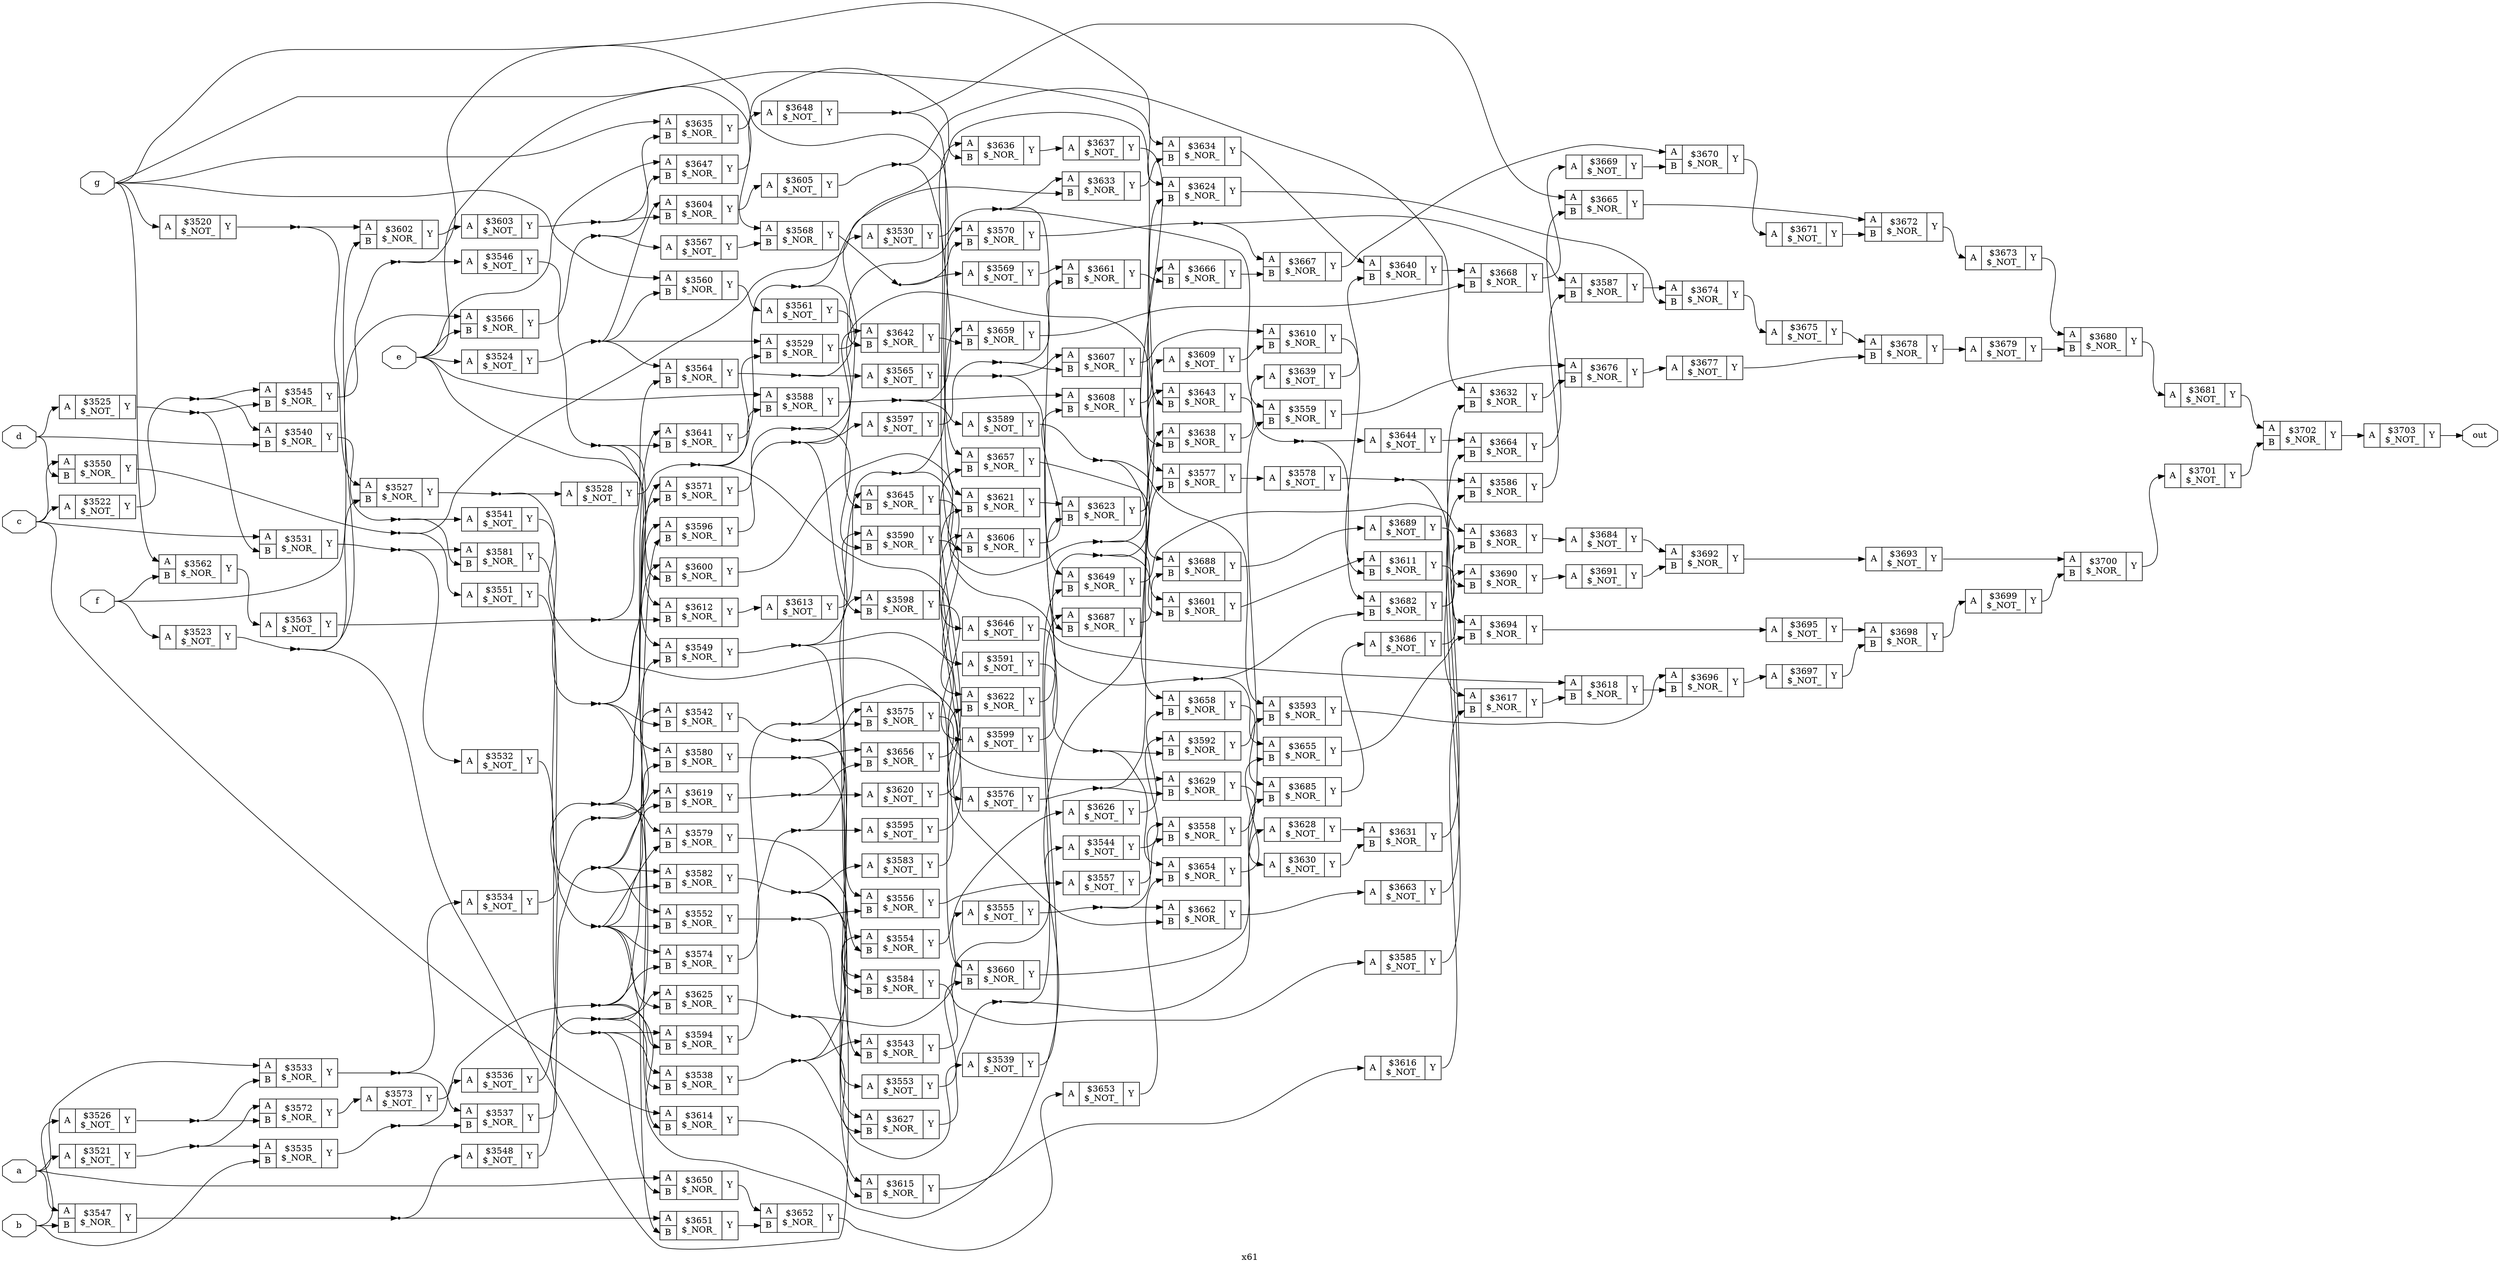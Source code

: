 digraph "x61" {
label="x61";
rankdir="LR";
remincross=true;
n184 [ shape=octagon, label="a", color="black", fontcolor="black" ];
n185 [ shape=octagon, label="b", color="black", fontcolor="black" ];
n186 [ shape=octagon, label="c", color="black", fontcolor="black" ];
n187 [ shape=octagon, label="d", color="black", fontcolor="black" ];
n188 [ shape=octagon, label="e", color="black", fontcolor="black" ];
n189 [ shape=octagon, label="f", color="black", fontcolor="black" ];
n190 [ shape=octagon, label="g", color="black", fontcolor="black" ];
n191 [ shape=octagon, label="out", color="black", fontcolor="black" ];
c194 [ shape=record, label="{{<p192> A}|$3520\n$_NOT_|{<p193> Y}}" ];
c195 [ shape=record, label="{{<p192> A}|$3521\n$_NOT_|{<p193> Y}}" ];
c196 [ shape=record, label="{{<p192> A}|$3522\n$_NOT_|{<p193> Y}}" ];
c197 [ shape=record, label="{{<p192> A}|$3523\n$_NOT_|{<p193> Y}}" ];
c198 [ shape=record, label="{{<p192> A}|$3524\n$_NOT_|{<p193> Y}}" ];
c199 [ shape=record, label="{{<p192> A}|$3525\n$_NOT_|{<p193> Y}}" ];
c200 [ shape=record, label="{{<p192> A}|$3526\n$_NOT_|{<p193> Y}}" ];
c202 [ shape=record, label="{{<p192> A|<p201> B}|$3527\n$_NOR_|{<p193> Y}}" ];
c203 [ shape=record, label="{{<p192> A}|$3528\n$_NOT_|{<p193> Y}}" ];
c204 [ shape=record, label="{{<p192> A|<p201> B}|$3529\n$_NOR_|{<p193> Y}}" ];
c205 [ shape=record, label="{{<p192> A}|$3530\n$_NOT_|{<p193> Y}}" ];
c206 [ shape=record, label="{{<p192> A|<p201> B}|$3531\n$_NOR_|{<p193> Y}}" ];
c207 [ shape=record, label="{{<p192> A}|$3532\n$_NOT_|{<p193> Y}}" ];
c208 [ shape=record, label="{{<p192> A|<p201> B}|$3533\n$_NOR_|{<p193> Y}}" ];
c209 [ shape=record, label="{{<p192> A}|$3534\n$_NOT_|{<p193> Y}}" ];
c210 [ shape=record, label="{{<p192> A|<p201> B}|$3535\n$_NOR_|{<p193> Y}}" ];
c211 [ shape=record, label="{{<p192> A}|$3536\n$_NOT_|{<p193> Y}}" ];
c212 [ shape=record, label="{{<p192> A|<p201> B}|$3537\n$_NOR_|{<p193> Y}}" ];
c213 [ shape=record, label="{{<p192> A|<p201> B}|$3538\n$_NOR_|{<p193> Y}}" ];
c214 [ shape=record, label="{{<p192> A}|$3539\n$_NOT_|{<p193> Y}}" ];
c215 [ shape=record, label="{{<p192> A|<p201> B}|$3540\n$_NOR_|{<p193> Y}}" ];
c216 [ shape=record, label="{{<p192> A}|$3541\n$_NOT_|{<p193> Y}}" ];
c217 [ shape=record, label="{{<p192> A|<p201> B}|$3542\n$_NOR_|{<p193> Y}}" ];
c218 [ shape=record, label="{{<p192> A|<p201> B}|$3543\n$_NOR_|{<p193> Y}}" ];
c219 [ shape=record, label="{{<p192> A}|$3544\n$_NOT_|{<p193> Y}}" ];
c220 [ shape=record, label="{{<p192> A|<p201> B}|$3545\n$_NOR_|{<p193> Y}}" ];
c221 [ shape=record, label="{{<p192> A}|$3546\n$_NOT_|{<p193> Y}}" ];
c222 [ shape=record, label="{{<p192> A|<p201> B}|$3547\n$_NOR_|{<p193> Y}}" ];
c223 [ shape=record, label="{{<p192> A}|$3548\n$_NOT_|{<p193> Y}}" ];
c224 [ shape=record, label="{{<p192> A|<p201> B}|$3549\n$_NOR_|{<p193> Y}}" ];
c225 [ shape=record, label="{{<p192> A|<p201> B}|$3550\n$_NOR_|{<p193> Y}}" ];
c226 [ shape=record, label="{{<p192> A}|$3551\n$_NOT_|{<p193> Y}}" ];
c227 [ shape=record, label="{{<p192> A|<p201> B}|$3552\n$_NOR_|{<p193> Y}}" ];
c228 [ shape=record, label="{{<p192> A}|$3553\n$_NOT_|{<p193> Y}}" ];
c229 [ shape=record, label="{{<p192> A|<p201> B}|$3554\n$_NOR_|{<p193> Y}}" ];
c230 [ shape=record, label="{{<p192> A}|$3555\n$_NOT_|{<p193> Y}}" ];
c231 [ shape=record, label="{{<p192> A|<p201> B}|$3556\n$_NOR_|{<p193> Y}}" ];
c232 [ shape=record, label="{{<p192> A}|$3557\n$_NOT_|{<p193> Y}}" ];
c233 [ shape=record, label="{{<p192> A|<p201> B}|$3558\n$_NOR_|{<p193> Y}}" ];
c234 [ shape=record, label="{{<p192> A|<p201> B}|$3559\n$_NOR_|{<p193> Y}}" ];
c235 [ shape=record, label="{{<p192> A|<p201> B}|$3560\n$_NOR_|{<p193> Y}}" ];
c236 [ shape=record, label="{{<p192> A}|$3561\n$_NOT_|{<p193> Y}}" ];
c237 [ shape=record, label="{{<p192> A|<p201> B}|$3562\n$_NOR_|{<p193> Y}}" ];
c238 [ shape=record, label="{{<p192> A}|$3563\n$_NOT_|{<p193> Y}}" ];
c239 [ shape=record, label="{{<p192> A|<p201> B}|$3564\n$_NOR_|{<p193> Y}}" ];
c240 [ shape=record, label="{{<p192> A}|$3565\n$_NOT_|{<p193> Y}}" ];
c241 [ shape=record, label="{{<p192> A|<p201> B}|$3566\n$_NOR_|{<p193> Y}}" ];
c242 [ shape=record, label="{{<p192> A}|$3567\n$_NOT_|{<p193> Y}}" ];
c243 [ shape=record, label="{{<p192> A|<p201> B}|$3568\n$_NOR_|{<p193> Y}}" ];
c244 [ shape=record, label="{{<p192> A}|$3569\n$_NOT_|{<p193> Y}}" ];
c245 [ shape=record, label="{{<p192> A|<p201> B}|$3570\n$_NOR_|{<p193> Y}}" ];
c246 [ shape=record, label="{{<p192> A|<p201> B}|$3571\n$_NOR_|{<p193> Y}}" ];
c247 [ shape=record, label="{{<p192> A|<p201> B}|$3572\n$_NOR_|{<p193> Y}}" ];
c248 [ shape=record, label="{{<p192> A}|$3573\n$_NOT_|{<p193> Y}}" ];
c249 [ shape=record, label="{{<p192> A|<p201> B}|$3574\n$_NOR_|{<p193> Y}}" ];
c250 [ shape=record, label="{{<p192> A|<p201> B}|$3575\n$_NOR_|{<p193> Y}}" ];
c251 [ shape=record, label="{{<p192> A}|$3576\n$_NOT_|{<p193> Y}}" ];
c252 [ shape=record, label="{{<p192> A|<p201> B}|$3577\n$_NOR_|{<p193> Y}}" ];
c253 [ shape=record, label="{{<p192> A}|$3578\n$_NOT_|{<p193> Y}}" ];
c254 [ shape=record, label="{{<p192> A|<p201> B}|$3579\n$_NOR_|{<p193> Y}}" ];
c255 [ shape=record, label="{{<p192> A|<p201> B}|$3580\n$_NOR_|{<p193> Y}}" ];
c256 [ shape=record, label="{{<p192> A|<p201> B}|$3581\n$_NOR_|{<p193> Y}}" ];
c257 [ shape=record, label="{{<p192> A|<p201> B}|$3582\n$_NOR_|{<p193> Y}}" ];
c258 [ shape=record, label="{{<p192> A}|$3583\n$_NOT_|{<p193> Y}}" ];
c259 [ shape=record, label="{{<p192> A|<p201> B}|$3584\n$_NOR_|{<p193> Y}}" ];
c260 [ shape=record, label="{{<p192> A}|$3585\n$_NOT_|{<p193> Y}}" ];
c261 [ shape=record, label="{{<p192> A|<p201> B}|$3586\n$_NOR_|{<p193> Y}}" ];
c262 [ shape=record, label="{{<p192> A|<p201> B}|$3587\n$_NOR_|{<p193> Y}}" ];
c263 [ shape=record, label="{{<p192> A|<p201> B}|$3588\n$_NOR_|{<p193> Y}}" ];
c264 [ shape=record, label="{{<p192> A}|$3589\n$_NOT_|{<p193> Y}}" ];
c265 [ shape=record, label="{{<p192> A|<p201> B}|$3590\n$_NOR_|{<p193> Y}}" ];
c266 [ shape=record, label="{{<p192> A}|$3591\n$_NOT_|{<p193> Y}}" ];
c267 [ shape=record, label="{{<p192> A|<p201> B}|$3592\n$_NOR_|{<p193> Y}}" ];
c268 [ shape=record, label="{{<p192> A|<p201> B}|$3593\n$_NOR_|{<p193> Y}}" ];
c269 [ shape=record, label="{{<p192> A|<p201> B}|$3594\n$_NOR_|{<p193> Y}}" ];
c270 [ shape=record, label="{{<p192> A}|$3595\n$_NOT_|{<p193> Y}}" ];
c271 [ shape=record, label="{{<p192> A|<p201> B}|$3596\n$_NOR_|{<p193> Y}}" ];
c272 [ shape=record, label="{{<p192> A}|$3597\n$_NOT_|{<p193> Y}}" ];
c273 [ shape=record, label="{{<p192> A|<p201> B}|$3598\n$_NOR_|{<p193> Y}}" ];
c274 [ shape=record, label="{{<p192> A}|$3599\n$_NOT_|{<p193> Y}}" ];
c275 [ shape=record, label="{{<p192> A|<p201> B}|$3600\n$_NOR_|{<p193> Y}}" ];
c276 [ shape=record, label="{{<p192> A|<p201> B}|$3601\n$_NOR_|{<p193> Y}}" ];
c277 [ shape=record, label="{{<p192> A|<p201> B}|$3602\n$_NOR_|{<p193> Y}}" ];
c278 [ shape=record, label="{{<p192> A}|$3603\n$_NOT_|{<p193> Y}}" ];
c279 [ shape=record, label="{{<p192> A|<p201> B}|$3604\n$_NOR_|{<p193> Y}}" ];
c280 [ shape=record, label="{{<p192> A}|$3605\n$_NOT_|{<p193> Y}}" ];
c281 [ shape=record, label="{{<p192> A|<p201> B}|$3606\n$_NOR_|{<p193> Y}}" ];
c282 [ shape=record, label="{{<p192> A|<p201> B}|$3607\n$_NOR_|{<p193> Y}}" ];
c283 [ shape=record, label="{{<p192> A|<p201> B}|$3608\n$_NOR_|{<p193> Y}}" ];
c284 [ shape=record, label="{{<p192> A}|$3609\n$_NOT_|{<p193> Y}}" ];
c285 [ shape=record, label="{{<p192> A|<p201> B}|$3610\n$_NOR_|{<p193> Y}}" ];
c286 [ shape=record, label="{{<p192> A|<p201> B}|$3611\n$_NOR_|{<p193> Y}}" ];
c287 [ shape=record, label="{{<p192> A|<p201> B}|$3612\n$_NOR_|{<p193> Y}}" ];
c288 [ shape=record, label="{{<p192> A}|$3613\n$_NOT_|{<p193> Y}}" ];
c289 [ shape=record, label="{{<p192> A|<p201> B}|$3614\n$_NOR_|{<p193> Y}}" ];
c290 [ shape=record, label="{{<p192> A|<p201> B}|$3615\n$_NOR_|{<p193> Y}}" ];
c291 [ shape=record, label="{{<p192> A}|$3616\n$_NOT_|{<p193> Y}}" ];
c292 [ shape=record, label="{{<p192> A|<p201> B}|$3617\n$_NOR_|{<p193> Y}}" ];
c293 [ shape=record, label="{{<p192> A|<p201> B}|$3618\n$_NOR_|{<p193> Y}}" ];
c294 [ shape=record, label="{{<p192> A|<p201> B}|$3619\n$_NOR_|{<p193> Y}}" ];
c295 [ shape=record, label="{{<p192> A}|$3620\n$_NOT_|{<p193> Y}}" ];
c296 [ shape=record, label="{{<p192> A|<p201> B}|$3621\n$_NOR_|{<p193> Y}}" ];
c297 [ shape=record, label="{{<p192> A|<p201> B}|$3622\n$_NOR_|{<p193> Y}}" ];
c298 [ shape=record, label="{{<p192> A|<p201> B}|$3623\n$_NOR_|{<p193> Y}}" ];
c299 [ shape=record, label="{{<p192> A|<p201> B}|$3624\n$_NOR_|{<p193> Y}}" ];
c300 [ shape=record, label="{{<p192> A|<p201> B}|$3625\n$_NOR_|{<p193> Y}}" ];
c301 [ shape=record, label="{{<p192> A}|$3626\n$_NOT_|{<p193> Y}}" ];
c302 [ shape=record, label="{{<p192> A|<p201> B}|$3627\n$_NOR_|{<p193> Y}}" ];
c303 [ shape=record, label="{{<p192> A}|$3628\n$_NOT_|{<p193> Y}}" ];
c304 [ shape=record, label="{{<p192> A|<p201> B}|$3629\n$_NOR_|{<p193> Y}}" ];
c305 [ shape=record, label="{{<p192> A}|$3630\n$_NOT_|{<p193> Y}}" ];
c306 [ shape=record, label="{{<p192> A|<p201> B}|$3631\n$_NOR_|{<p193> Y}}" ];
c307 [ shape=record, label="{{<p192> A|<p201> B}|$3632\n$_NOR_|{<p193> Y}}" ];
c308 [ shape=record, label="{{<p192> A|<p201> B}|$3633\n$_NOR_|{<p193> Y}}" ];
c309 [ shape=record, label="{{<p192> A|<p201> B}|$3634\n$_NOR_|{<p193> Y}}" ];
c310 [ shape=record, label="{{<p192> A|<p201> B}|$3635\n$_NOR_|{<p193> Y}}" ];
c311 [ shape=record, label="{{<p192> A|<p201> B}|$3636\n$_NOR_|{<p193> Y}}" ];
c312 [ shape=record, label="{{<p192> A}|$3637\n$_NOT_|{<p193> Y}}" ];
c313 [ shape=record, label="{{<p192> A|<p201> B}|$3638\n$_NOR_|{<p193> Y}}" ];
c314 [ shape=record, label="{{<p192> A}|$3639\n$_NOT_|{<p193> Y}}" ];
c315 [ shape=record, label="{{<p192> A|<p201> B}|$3640\n$_NOR_|{<p193> Y}}" ];
c316 [ shape=record, label="{{<p192> A|<p201> B}|$3641\n$_NOR_|{<p193> Y}}" ];
c317 [ shape=record, label="{{<p192> A|<p201> B}|$3642\n$_NOR_|{<p193> Y}}" ];
c318 [ shape=record, label="{{<p192> A|<p201> B}|$3643\n$_NOR_|{<p193> Y}}" ];
c319 [ shape=record, label="{{<p192> A}|$3644\n$_NOT_|{<p193> Y}}" ];
c320 [ shape=record, label="{{<p192> A|<p201> B}|$3645\n$_NOR_|{<p193> Y}}" ];
c321 [ shape=record, label="{{<p192> A}|$3646\n$_NOT_|{<p193> Y}}" ];
c322 [ shape=record, label="{{<p192> A|<p201> B}|$3647\n$_NOR_|{<p193> Y}}" ];
c323 [ shape=record, label="{{<p192> A}|$3648\n$_NOT_|{<p193> Y}}" ];
c324 [ shape=record, label="{{<p192> A|<p201> B}|$3649\n$_NOR_|{<p193> Y}}" ];
c325 [ shape=record, label="{{<p192> A|<p201> B}|$3650\n$_NOR_|{<p193> Y}}" ];
c326 [ shape=record, label="{{<p192> A|<p201> B}|$3651\n$_NOR_|{<p193> Y}}" ];
c327 [ shape=record, label="{{<p192> A|<p201> B}|$3652\n$_NOR_|{<p193> Y}}" ];
c328 [ shape=record, label="{{<p192> A}|$3653\n$_NOT_|{<p193> Y}}" ];
c329 [ shape=record, label="{{<p192> A|<p201> B}|$3654\n$_NOR_|{<p193> Y}}" ];
c330 [ shape=record, label="{{<p192> A|<p201> B}|$3655\n$_NOR_|{<p193> Y}}" ];
c331 [ shape=record, label="{{<p192> A|<p201> B}|$3656\n$_NOR_|{<p193> Y}}" ];
c332 [ shape=record, label="{{<p192> A|<p201> B}|$3657\n$_NOR_|{<p193> Y}}" ];
c333 [ shape=record, label="{{<p192> A|<p201> B}|$3658\n$_NOR_|{<p193> Y}}" ];
c334 [ shape=record, label="{{<p192> A|<p201> B}|$3659\n$_NOR_|{<p193> Y}}" ];
c335 [ shape=record, label="{{<p192> A|<p201> B}|$3660\n$_NOR_|{<p193> Y}}" ];
c336 [ shape=record, label="{{<p192> A|<p201> B}|$3661\n$_NOR_|{<p193> Y}}" ];
c337 [ shape=record, label="{{<p192> A|<p201> B}|$3662\n$_NOR_|{<p193> Y}}" ];
c338 [ shape=record, label="{{<p192> A}|$3663\n$_NOT_|{<p193> Y}}" ];
c339 [ shape=record, label="{{<p192> A|<p201> B}|$3664\n$_NOR_|{<p193> Y}}" ];
c340 [ shape=record, label="{{<p192> A|<p201> B}|$3665\n$_NOR_|{<p193> Y}}" ];
c341 [ shape=record, label="{{<p192> A|<p201> B}|$3666\n$_NOR_|{<p193> Y}}" ];
c342 [ shape=record, label="{{<p192> A|<p201> B}|$3667\n$_NOR_|{<p193> Y}}" ];
c343 [ shape=record, label="{{<p192> A|<p201> B}|$3668\n$_NOR_|{<p193> Y}}" ];
c344 [ shape=record, label="{{<p192> A}|$3669\n$_NOT_|{<p193> Y}}" ];
c345 [ shape=record, label="{{<p192> A|<p201> B}|$3670\n$_NOR_|{<p193> Y}}" ];
c346 [ shape=record, label="{{<p192> A}|$3671\n$_NOT_|{<p193> Y}}" ];
c347 [ shape=record, label="{{<p192> A|<p201> B}|$3672\n$_NOR_|{<p193> Y}}" ];
c348 [ shape=record, label="{{<p192> A}|$3673\n$_NOT_|{<p193> Y}}" ];
c349 [ shape=record, label="{{<p192> A|<p201> B}|$3674\n$_NOR_|{<p193> Y}}" ];
c350 [ shape=record, label="{{<p192> A}|$3675\n$_NOT_|{<p193> Y}}" ];
c351 [ shape=record, label="{{<p192> A|<p201> B}|$3676\n$_NOR_|{<p193> Y}}" ];
c352 [ shape=record, label="{{<p192> A}|$3677\n$_NOT_|{<p193> Y}}" ];
c353 [ shape=record, label="{{<p192> A|<p201> B}|$3678\n$_NOR_|{<p193> Y}}" ];
c354 [ shape=record, label="{{<p192> A}|$3679\n$_NOT_|{<p193> Y}}" ];
c355 [ shape=record, label="{{<p192> A|<p201> B}|$3680\n$_NOR_|{<p193> Y}}" ];
c356 [ shape=record, label="{{<p192> A}|$3681\n$_NOT_|{<p193> Y}}" ];
c357 [ shape=record, label="{{<p192> A|<p201> B}|$3682\n$_NOR_|{<p193> Y}}" ];
c358 [ shape=record, label="{{<p192> A|<p201> B}|$3683\n$_NOR_|{<p193> Y}}" ];
c359 [ shape=record, label="{{<p192> A}|$3684\n$_NOT_|{<p193> Y}}" ];
c360 [ shape=record, label="{{<p192> A|<p201> B}|$3685\n$_NOR_|{<p193> Y}}" ];
c361 [ shape=record, label="{{<p192> A}|$3686\n$_NOT_|{<p193> Y}}" ];
c362 [ shape=record, label="{{<p192> A|<p201> B}|$3687\n$_NOR_|{<p193> Y}}" ];
c363 [ shape=record, label="{{<p192> A|<p201> B}|$3688\n$_NOR_|{<p193> Y}}" ];
c364 [ shape=record, label="{{<p192> A}|$3689\n$_NOT_|{<p193> Y}}" ];
c365 [ shape=record, label="{{<p192> A|<p201> B}|$3690\n$_NOR_|{<p193> Y}}" ];
c366 [ shape=record, label="{{<p192> A}|$3691\n$_NOT_|{<p193> Y}}" ];
c367 [ shape=record, label="{{<p192> A|<p201> B}|$3692\n$_NOR_|{<p193> Y}}" ];
c368 [ shape=record, label="{{<p192> A}|$3693\n$_NOT_|{<p193> Y}}" ];
c369 [ shape=record, label="{{<p192> A|<p201> B}|$3694\n$_NOR_|{<p193> Y}}" ];
c370 [ shape=record, label="{{<p192> A}|$3695\n$_NOT_|{<p193> Y}}" ];
c371 [ shape=record, label="{{<p192> A|<p201> B}|$3696\n$_NOR_|{<p193> Y}}" ];
c372 [ shape=record, label="{{<p192> A}|$3697\n$_NOT_|{<p193> Y}}" ];
c373 [ shape=record, label="{{<p192> A|<p201> B}|$3698\n$_NOR_|{<p193> Y}}" ];
c374 [ shape=record, label="{{<p192> A}|$3699\n$_NOT_|{<p193> Y}}" ];
c375 [ shape=record, label="{{<p192> A|<p201> B}|$3700\n$_NOR_|{<p193> Y}}" ];
c376 [ shape=record, label="{{<p192> A}|$3701\n$_NOT_|{<p193> Y}}" ];
c377 [ shape=record, label="{{<p192> A|<p201> B}|$3702\n$_NOR_|{<p193> Y}}" ];
c378 [ shape=record, label="{{<p192> A}|$3703\n$_NOT_|{<p193> Y}}" ];
c286:p193:e -> c369:p192:w [color="black", label=""];
c295:p193:e -> c296:p201:w [color="black", label=""];
c376:p193:e -> c377:p201:w [color="black", label=""];
c377:p193:e -> c378:p192:w [color="black", label=""];
n102 [ shape=point ];
c205:p193:e -> n102:w [color="black", label=""];
n102:e -> c234:p192:w [color="black", label=""];
n102:e -> c308:p192:w [color="black", label=""];
n102:e -> c324:p192:w [color="black", label=""];
n103 [ shape=point ];
c206:p193:e -> n103:w [color="black", label=""];
n103:e -> c207:p192:w [color="black", label=""];
n103:e -> c256:p192:w [color="black", label=""];
n104 [ shape=point ];
c207:p193:e -> n104:w [color="black", label=""];
n104:e -> c213:p192:w [color="black", label=""];
n104:e -> c269:p192:w [color="black", label=""];
n104:e -> c325:p201:w [color="black", label=""];
n105 [ shape=point ];
c208:p193:e -> n105:w [color="black", label=""];
n105:e -> c209:p192:w [color="black", label=""];
n105:e -> c212:p192:w [color="black", label=""];
n106 [ shape=point ];
c209:p193:e -> n106:w [color="black", label=""];
n106:e -> c246:p192:w [color="black", label=""];
n106:e -> c254:p192:w [color="black", label=""];
n106:e -> c289:p201:w [color="black", label=""];
n106:e -> c316:p192:w [color="black", label=""];
n107 [ shape=point ];
c210:p193:e -> n107:w [color="black", label=""];
n107:e -> c211:p192:w [color="black", label=""];
n107:e -> c212:p201:w [color="black", label=""];
n108 [ shape=point ];
c211:p193:e -> n108:w [color="black", label=""];
n108:e -> c217:p192:w [color="black", label=""];
n108:e -> c294:p192:w [color="black", label=""];
n109 [ shape=point ];
c212:p193:e -> n109:w [color="black", label=""];
n109:e -> c213:p201:w [color="black", label=""];
n109:e -> c275:p192:w [color="black", label=""];
n109:e -> c300:p192:w [color="black", label=""];
n11 [ shape=point ];
c195:p193:e -> n11:w [color="black", label=""];
n11:e -> c210:p192:w [color="black", label=""];
n11:e -> c247:p192:w [color="black", label=""];
n110 [ shape=point ];
c213:p193:e -> n110:w [color="black", label=""];
n110:e -> c214:p192:w [color="black", label=""];
n110:e -> c218:p192:w [color="black", label=""];
n110:e -> c229:p192:w [color="black", label=""];
c214:p193:e -> c362:p192:w [color="black", label=""];
n112 [ shape=point ];
c215:p193:e -> n112:w [color="black", label=""];
n112:e -> c216:p192:w [color="black", label=""];
n112:e -> c256:p201:w [color="black", label=""];
n113 [ shape=point ];
c216:p193:e -> n113:w [color="black", label=""];
n113:e -> c217:p201:w [color="black", label=""];
n113:e -> c246:p201:w [color="black", label=""];
n113:e -> c255:p192:w [color="black", label=""];
n113:e -> c271:p192:w [color="black", label=""];
n114 [ shape=point ];
c217:p193:e -> n114:w [color="black", label=""];
n114:e -> c218:p201:w [color="black", label=""];
n114:e -> c231:p192:w [color="black", label=""];
n114:e -> c250:p192:w [color="black", label=""];
c218:p193:e -> c219:p192:w [color="black", label=""];
c219:p193:e -> c267:p192:w [color="black", label=""];
n117 [ shape=point ];
c220:p193:e -> n117:w [color="black", label=""];
n117:e -> c221:p192:w [color="black", label=""];
n117:e -> c309:p192:w [color="black", label=""];
n118 [ shape=point ];
c221:p193:e -> n118:w [color="black", label=""];
n118:e -> c224:p192:w [color="black", label=""];
n118:e -> c275:p201:w [color="black", label=""];
n118:e -> c316:p201:w [color="black", label=""];
n119 [ shape=point ];
c222:p193:e -> n119:w [color="black", label=""];
n119:e -> c223:p192:w [color="black", label=""];
n119:e -> c326:p192:w [color="black", label=""];
c296:p193:e -> c298:p192:w [color="black", label=""];
n120 [ shape=point ];
c223:p193:e -> n120:w [color="black", label=""];
n120:e -> c224:p201:w [color="black", label=""];
n120:e -> c227:p192:w [color="black", label=""];
n120:e -> c255:p201:w [color="black", label=""];
n120:e -> c257:p192:w [color="black", label=""];
n121 [ shape=point ];
c224:p193:e -> n121:w [color="black", label=""];
n121:e -> c229:p201:w [color="black", label=""];
n121:e -> c265:p192:w [color="black", label=""];
n121:e -> c304:p192:w [color="black", label=""];
n122 [ shape=point ];
c225:p193:e -> n122:w [color="black", label=""];
n122:e -> c226:p192:w [color="black", label=""];
n122:e -> c308:p201:w [color="black", label=""];
n123 [ shape=point ];
c226:p193:e -> n123:w [color="black", label=""];
n123:e -> c227:p201:w [color="black", label=""];
n123:e -> c249:p192:w [color="black", label=""];
n123:e -> c254:p201:w [color="black", label=""];
n123:e -> c294:p201:w [color="black", label=""];
n123:e -> c300:p201:w [color="black", label=""];
n123:e -> c326:p201:w [color="black", label=""];
n124 [ shape=point ];
c227:p193:e -> n124:w [color="black", label=""];
n124:e -> c228:p192:w [color="black", label=""];
n124:e -> c231:p201:w [color="black", label=""];
c228:p193:e -> c335:p201:w [color="black", label=""];
c229:p193:e -> c230:p192:w [color="black", label=""];
n127 [ shape=point ];
c230:p193:e -> n127:w [color="black", label=""];
n127:e -> c233:p192:w [color="black", label=""];
n127:e -> c337:p192:w [color="black", label=""];
c231:p193:e -> c232:p192:w [color="black", label=""];
c232:p193:e -> c233:p201:w [color="black", label=""];
c297:p193:e -> c298:p201:w [color="black", label=""];
c233:p193:e -> c234:p201:w [color="black", label=""];
c234:p193:e -> c351:p192:w [color="black", label=""];
c235:p193:e -> c236:p192:w [color="black", label=""];
c236:p193:e -> c320:p201:w [color="black", label=""];
c237:p193:e -> c238:p192:w [color="black", label=""];
n135 [ shape=point ];
c238:p193:e -> n135:w [color="black", label=""];
n135:e -> c239:p201:w [color="black", label=""];
n135:e -> c287:p201:w [color="black", label=""];
n136 [ shape=point ];
c239:p193:e -> n136:w [color="black", label=""];
n136:e -> c240:p192:w [color="black", label=""];
n136:e -> c245:p192:w [color="black", label=""];
n137 [ shape=point ];
c240:p193:e -> n137:w [color="black", label=""];
n137:e -> c282:p192:w [color="black", label=""];
n137:e -> c362:p201:w [color="black", label=""];
n138 [ shape=point ];
c241:p193:e -> n138:w [color="black", label=""];
n138:e -> c242:p192:w [color="black", label=""];
n138:e -> c310:p201:w [color="black", label=""];
c242:p193:e -> c243:p201:w [color="black", label=""];
c298:p193:e -> c299:p201:w [color="black", label=""];
n140 [ shape=point ];
c243:p193:e -> n140:w [color="black", label=""];
n140:e -> c244:p192:w [color="black", label=""];
n140:e -> c245:p201:w [color="black", label=""];
c244:p193:e -> c336:p192:w [color="black", label=""];
n142 [ shape=point ];
c245:p193:e -> n142:w [color="black", label=""];
n142:e -> c262:p192:w [color="black", label=""];
n142:e -> c342:p192:w [color="black", label=""];
n143 [ shape=point ];
c246:p193:e -> n143:w [color="black", label=""];
n143:e -> c252:p192:w [color="black", label=""];
n143:e -> c265:p201:w [color="black", label=""];
c247:p193:e -> c248:p192:w [color="black", label=""];
n145 [ shape=point ];
c248:p193:e -> n145:w [color="black", label=""];
n145:e -> c249:p201:w [color="black", label=""];
n145:e -> c269:p201:w [color="black", label=""];
n145:e -> c271:p201:w [color="black", label=""];
n145:e -> c313:p192:w [color="black", label=""];
n146 [ shape=point ];
c249:p193:e -> n146:w [color="black", label=""];
n146:e -> c250:p201:w [color="black", label=""];
n146:e -> c337:p201:w [color="black", label=""];
c250:p193:e -> c251:p192:w [color="black", label=""];
n148 [ shape=point ];
c251:p193:e -> n148:w [color="black", label=""];
n148:e -> c252:p201:w [color="black", label=""];
n148:e -> c304:p201:w [color="black", label=""];
c252:p193:e -> c253:p192:w [color="black", label=""];
c299:p193:e -> c349:p201:w [color="black", label=""];
n150 [ shape=point ];
c253:p193:e -> n150:w [color="black", label=""];
n150:e -> c261:p192:w [color="black", label=""];
n150:e -> c292:p192:w [color="black", label=""];
c254:p193:e -> c259:p192:w [color="black", label=""];
n152 [ shape=point ];
c255:p193:e -> n152:w [color="black", label=""];
n152:e -> c290:p192:w [color="black", label=""];
n152:e -> c331:p192:w [color="black", label=""];
c256:p193:e -> c257:p201:w [color="black", label=""];
n154 [ shape=point ];
c257:p193:e -> n154:w [color="black", label=""];
n154:e -> c258:p192:w [color="black", label=""];
n154:e -> c259:p201:w [color="black", label=""];
n154:e -> c302:p192:w [color="black", label=""];
c258:p193:e -> c297:p201:w [color="black", label=""];
c259:p193:e -> c260:p192:w [color="black", label=""];
c260:p193:e -> c261:p201:w [color="black", label=""];
c261:p193:e -> c262:p201:w [color="black", label=""];
c262:p193:e -> c349:p192:w [color="black", label=""];
n16 [ shape=point ];
c300:p193:e -> n16:w [color="black", label=""];
n16:e -> c301:p192:w [color="black", label=""];
n16:e -> c302:p201:w [color="black", label=""];
n160 [ shape=point ];
c263:p193:e -> n160:w [color="black", label=""];
n160:e -> c264:p192:w [color="black", label=""];
n160:e -> c283:p192:w [color="black", label=""];
n160:e -> c311:p192:w [color="black", label=""];
n161 [ shape=point ];
c264:p193:e -> n161:w [color="black", label=""];
n161:e -> c268:p192:w [color="black", label=""];
n161:e -> c333:p192:w [color="black", label=""];
c265:p193:e -> c266:p192:w [color="black", label=""];
n163 [ shape=point ];
c266:p193:e -> n163:w [color="black", label=""];
n163:e -> c267:p201:w [color="black", label=""];
n163:e -> c329:p192:w [color="black", label=""];
c267:p193:e -> c268:p201:w [color="black", label=""];
c268:p193:e -> c371:p192:w [color="black", label=""];
n166 [ shape=point ];
c269:p193:e -> n166:w [color="black", label=""];
n166:e -> c270:p192:w [color="black", label=""];
n166:e -> c273:p192:w [color="black", label=""];
c270:p193:e -> c281:p192:w [color="black", label=""];
n168 [ shape=point ];
c271:p193:e -> n168:w [color="black", label=""];
n168:e -> c272:p192:w [color="black", label=""];
n168:e -> c273:p201:w [color="black", label=""];
n168:e -> c317:p192:w [color="black", label=""];
n169 [ shape=point ];
c272:p193:e -> n169:w [color="black", label=""];
n169:e -> c282:p201:w [color="black", label=""];
n169:e -> c336:p201:w [color="black", label=""];
c301:p193:e -> c333:p201:w [color="black", label=""];
c273:p193:e -> c274:p192:w [color="black", label=""];
n171 [ shape=point ];
c274:p193:e -> n171:w [color="black", label=""];
n171:e -> c276:p192:w [color="black", label=""];
n171:e -> c318:p192:w [color="black", label=""];
n172 [ shape=point ];
c275:p193:e -> n172:w [color="black", label=""];
n172:e -> c276:p201:w [color="black", label=""];
n172:e -> c341:p192:w [color="black", label=""];
c276:p193:e -> c286:p192:w [color="black", label=""];
c277:p193:e -> c278:p192:w [color="black", label=""];
n175 [ shape=point ];
c278:p193:e -> n175:w [color="black", label=""];
n175:e -> c279:p201:w [color="black", label=""];
n175:e -> c322:p201:w [color="black", label=""];
c279:p193:e -> c280:p192:w [color="black", label=""];
n177 [ shape=point ];
c280:p193:e -> n177:w [color="black", label=""];
n177:e -> c281:p201:w [color="black", label=""];
n177:e -> c307:p192:w [color="black", label=""];
c281:p193:e -> c283:p201:w [color="black", label=""];
c282:p193:e -> c285:p192:w [color="black", label=""];
n18 [ shape=point ];
c302:p193:e -> n18:w [color="black", label=""];
n18:e -> c303:p192:w [color="black", label=""];
n18:e -> c324:p201:w [color="black", label=""];
c283:p193:e -> c284:p192:w [color="black", label=""];
c284:p193:e -> c285:p201:w [color="black", label=""];
c285:p193:e -> c286:p201:w [color="black", label=""];
n183 [ shape=point ];
c194:p193:e -> n183:w [color="black", label=""];
n183:e -> c202:p192:w [color="black", label=""];
n183:e -> c277:p192:w [color="black", label=""];
n184:e -> c195:p192:w [color="black", label=""];
n184:e -> c208:p192:w [color="black", label=""];
n184:e -> c222:p192:w [color="black", label=""];
n184:e -> c325:p192:w [color="black", label=""];
n185:e -> c200:p192:w [color="black", label=""];
n185:e -> c210:p201:w [color="black", label=""];
n185:e -> c222:p201:w [color="black", label=""];
n186:e -> c196:p192:w [color="black", label=""];
n186:e -> c206:p192:w [color="black", label=""];
n186:e -> c225:p192:w [color="black", label=""];
n186:e -> c289:p192:w [color="black", label=""];
n187:e -> c199:p192:w [color="black", label=""];
n187:e -> c215:p201:w [color="black", label=""];
n187:e -> c225:p201:w [color="black", label=""];
n188:e -> c198:p192:w [color="black", label=""];
n188:e -> c241:p201:w [color="black", label=""];
n188:e -> c263:p192:w [color="black", label=""];
n188:e -> c287:p192:w [color="black", label=""];
n188:e -> c299:p192:w [color="black", label=""];
n188:e -> c322:p192:w [color="black", label=""];
n189:e -> c197:p192:w [color="black", label=""];
n189:e -> c237:p201:w [color="black", label=""];
n189:e -> c277:p201:w [color="black", label=""];
c303:p193:e -> c306:p192:w [color="black", label=""];
n190:e -> c194:p192:w [color="black", label=""];
n190:e -> c235:p192:w [color="black", label=""];
n190:e -> c237:p192:w [color="black", label=""];
n190:e -> c243:p192:w [color="black", label=""];
n190:e -> c296:p192:w [color="black", label=""];
n190:e -> c310:p192:w [color="black", label=""];
c378:p193:e -> n191:w [color="black", label=""];
c287:p193:e -> c288:p192:w [color="black", label=""];
c304:p193:e -> c305:p192:w [color="black", label=""];
c305:p193:e -> c306:p201:w [color="black", label=""];
n22 [ shape=point ];
c196:p193:e -> n22:w [color="black", label=""];
n22:e -> c215:p192:w [color="black", label=""];
n22:e -> c220:p192:w [color="black", label=""];
c306:p193:e -> c307:p201:w [color="black", label=""];
c307:p193:e -> c351:p201:w [color="black", label=""];
c308:p193:e -> c309:p201:w [color="black", label=""];
c309:p193:e -> c315:p192:w [color="black", label=""];
c310:p193:e -> c311:p201:w [color="black", label=""];
c311:p193:e -> c312:p192:w [color="black", label=""];
c312:p193:e -> c313:p201:w [color="black", label=""];
n3 [ shape=point ];
c288:p193:e -> n3:w [color="black", label=""];
n3:e -> c293:p192:w [color="black", label=""];
n3:e -> c334:p192:w [color="black", label=""];
c313:p193:e -> c314:p192:w [color="black", label=""];
c314:p193:e -> c315:p201:w [color="black", label=""];
c315:p193:e -> c343:p192:w [color="black", label=""];
n33 [ shape=point ];
c197:p193:e -> n33:w [color="black", label=""];
n33:e -> c202:p201:w [color="black", label=""];
n33:e -> c241:p192:w [color="black", label=""];
n33:e -> c320:p192:w [color="black", label=""];
n34 [ shape=point ];
c316:p193:e -> n34:w [color="black", label=""];
n34:e -> c317:p201:w [color="black", label=""];
n34:e -> c318:p201:w [color="black", label=""];
c317:p193:e -> c334:p201:w [color="black", label=""];
n36 [ shape=point ];
c318:p193:e -> n36:w [color="black", label=""];
n36:e -> c319:p192:w [color="black", label=""];
n36:e -> c357:p192:w [color="black", label=""];
c319:p193:e -> c339:p192:w [color="black", label=""];
c320:p193:e -> c321:p192:w [color="black", label=""];
n39 [ shape=point ];
c321:p193:e -> n39:w [color="black", label=""];
n39:e -> c330:p192:w [color="black", label=""];
n39:e -> c357:p201:w [color="black", label=""];
c289:p193:e -> c290:p201:w [color="black", label=""];
c322:p193:e -> c323:p192:w [color="black", label=""];
n41 [ shape=point ];
c323:p193:e -> n41:w [color="black", label=""];
n41:e -> c332:p192:w [color="black", label=""];
n41:e -> c340:p192:w [color="black", label=""];
c324:p193:e -> c358:p192:w [color="black", label=""];
c325:p193:e -> c327:p192:w [color="black", label=""];
n44 [ shape=point ];
c198:p193:e -> n44:w [color="black", label=""];
n44:e -> c204:p192:w [color="black", label=""];
n44:e -> c235:p201:w [color="black", label=""];
n44:e -> c239:p192:w [color="black", label=""];
n44:e -> c279:p192:w [color="black", label=""];
c326:p193:e -> c327:p201:w [color="black", label=""];
c327:p193:e -> c328:p192:w [color="black", label=""];
c328:p193:e -> c329:p201:w [color="black", label=""];
c329:p193:e -> c330:p201:w [color="black", label=""];
c330:p193:e -> c369:p201:w [color="black", label=""];
c290:p193:e -> c291:p192:w [color="black", label=""];
c331:p193:e -> c332:p201:w [color="black", label=""];
c332:p193:e -> c363:p192:w [color="black", label=""];
c333:p193:e -> c360:p192:w [color="black", label=""];
c334:p193:e -> c343:p201:w [color="black", label=""];
c335:p193:e -> c360:p201:w [color="black", label=""];
n55 [ shape=point ];
c199:p193:e -> n55:w [color="black", label=""];
n55:e -> c206:p201:w [color="black", label=""];
n55:e -> c220:p201:w [color="black", label=""];
c336:p193:e -> c341:p201:w [color="black", label=""];
c337:p193:e -> c338:p192:w [color="black", label=""];
c338:p193:e -> c339:p201:w [color="black", label=""];
c339:p193:e -> c340:p201:w [color="black", label=""];
c291:p193:e -> c292:p201:w [color="black", label=""];
c340:p193:e -> c347:p192:w [color="black", label=""];
c341:p193:e -> c342:p201:w [color="black", label=""];
c342:p193:e -> c345:p192:w [color="black", label=""];
c343:p193:e -> c344:p192:w [color="black", label=""];
c344:p193:e -> c345:p201:w [color="black", label=""];
c345:p193:e -> c346:p192:w [color="black", label=""];
n66 [ shape=point ];
c200:p193:e -> n66:w [color="black", label=""];
n66:e -> c208:p201:w [color="black", label=""];
n66:e -> c247:p201:w [color="black", label=""];
c346:p193:e -> c347:p201:w [color="black", label=""];
c347:p193:e -> c348:p192:w [color="black", label=""];
c348:p193:e -> c355:p192:w [color="black", label=""];
c292:p193:e -> c293:p201:w [color="black", label=""];
c349:p193:e -> c350:p192:w [color="black", label=""];
c350:p193:e -> c353:p192:w [color="black", label=""];
c351:p193:e -> c352:p192:w [color="black", label=""];
c352:p193:e -> c353:p201:w [color="black", label=""];
c353:p193:e -> c354:p192:w [color="black", label=""];
c354:p193:e -> c355:p201:w [color="black", label=""];
c355:p193:e -> c356:p192:w [color="black", label=""];
n77 [ shape=point ];
c202:p193:e -> n77:w [color="black", label=""];
n77:e -> c203:p192:w [color="black", label=""];
n77:e -> c335:p192:w [color="black", label=""];
c356:p193:e -> c377:p192:w [color="black", label=""];
c357:p193:e -> c358:p201:w [color="black", label=""];
c293:p193:e -> c371:p201:w [color="black", label=""];
c358:p193:e -> c359:p192:w [color="black", label=""];
c359:p193:e -> c367:p192:w [color="black", label=""];
c360:p193:e -> c361:p192:w [color="black", label=""];
c361:p193:e -> c365:p192:w [color="black", label=""];
c362:p193:e -> c363:p201:w [color="black", label=""];
c363:p193:e -> c364:p192:w [color="black", label=""];
c364:p193:e -> c365:p201:w [color="black", label=""];
c365:p193:e -> c366:p192:w [color="black", label=""];
n88 [ shape=point ];
c203:p193:e -> n88:w [color="black", label=""];
n88:e -> c204:p201:w [color="black", label=""];
n88:e -> c263:p201:w [color="black", label=""];
n88:e -> c297:p192:w [color="black", label=""];
c366:p193:e -> c367:p201:w [color="black", label=""];
n9 [ shape=point ];
c294:p193:e -> n9:w [color="black", label=""];
n9:e -> c295:p192:w [color="black", label=""];
n9:e -> c331:p201:w [color="black", label=""];
c367:p193:e -> c368:p192:w [color="black", label=""];
c368:p193:e -> c375:p192:w [color="black", label=""];
c369:p193:e -> c370:p192:w [color="black", label=""];
c370:p193:e -> c373:p192:w [color="black", label=""];
c371:p193:e -> c372:p192:w [color="black", label=""];
c372:p193:e -> c373:p201:w [color="black", label=""];
c373:p193:e -> c374:p192:w [color="black", label=""];
c374:p193:e -> c375:p201:w [color="black", label=""];
c375:p193:e -> c376:p192:w [color="black", label=""];
c204:p193:e -> c205:p192:w [color="black", label=""];
}
